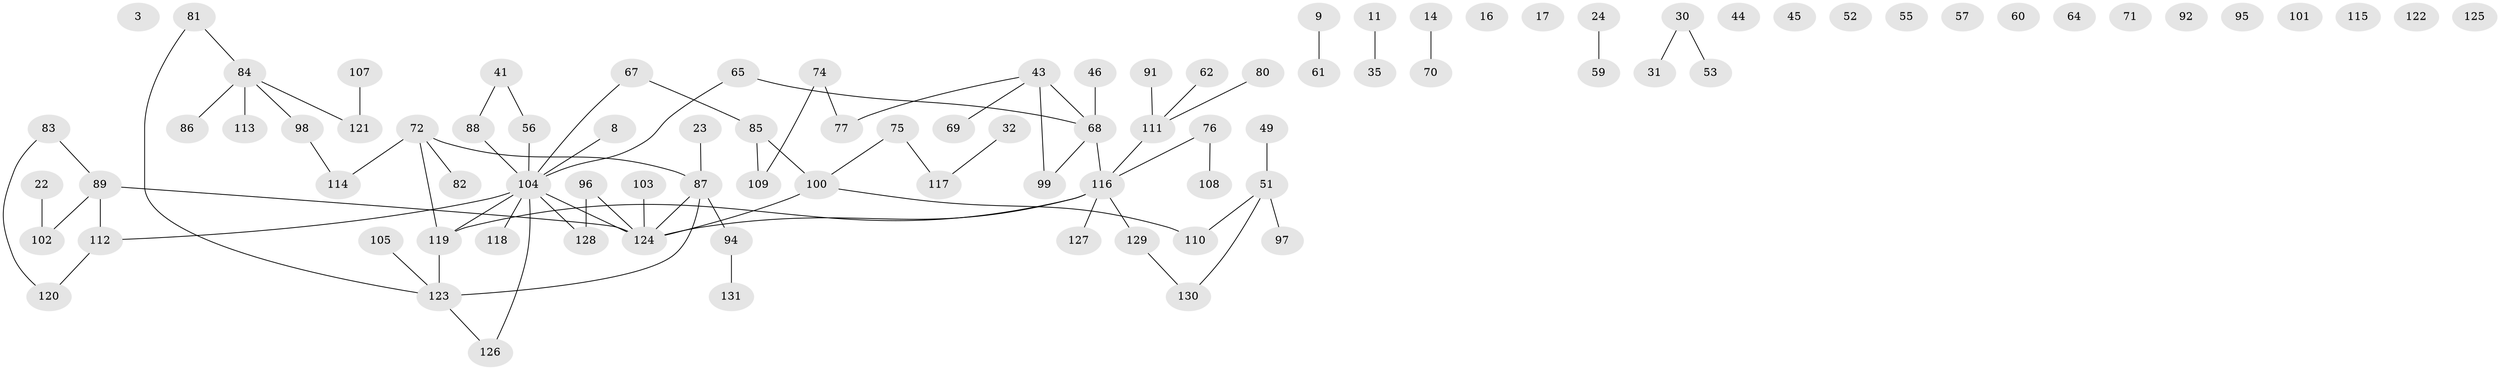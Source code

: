 // original degree distribution, {2: 0.2748091603053435, 0: 0.1297709923664122, 4: 0.12213740458015267, 1: 0.2900763358778626, 3: 0.15267175572519084, 7: 0.007633587786259542, 5: 0.022900763358778626}
// Generated by graph-tools (version 1.1) at 2025/43/03/04/25 21:43:26]
// undirected, 91 vertices, 82 edges
graph export_dot {
graph [start="1"]
  node [color=gray90,style=filled];
  3;
  8;
  9;
  11;
  14;
  16;
  17;
  22;
  23;
  24;
  30;
  31;
  32;
  35;
  41;
  43 [super="+28+33"];
  44;
  45;
  46;
  49;
  51;
  52;
  53;
  55;
  56;
  57;
  59;
  60;
  61;
  62;
  64;
  65;
  67;
  68 [super="+18"];
  69;
  70 [super="+1"];
  71;
  72 [super="+54"];
  74;
  75 [super="+5"];
  76;
  77;
  80;
  81;
  82;
  83;
  84 [super="+26+27"];
  85 [super="+34"];
  86;
  87 [super="+66+63"];
  88 [super="+19"];
  89;
  91;
  92;
  94;
  95;
  96;
  97;
  98;
  99 [super="+2"];
  100 [super="+12"];
  101;
  102;
  103;
  104 [super="+58+90"];
  105;
  107;
  108;
  109;
  110;
  111;
  112 [super="+40+42"];
  113;
  114;
  115;
  116 [super="+29+15+73"];
  117;
  118;
  119 [super="+36+79"];
  120 [super="+10"];
  121;
  122;
  123 [super="+7"];
  124 [super="+78+106"];
  125;
  126 [super="+38"];
  127;
  128 [super="+37"];
  129;
  130;
  131;
  8 -- 104;
  9 -- 61;
  11 -- 35;
  14 -- 70;
  22 -- 102;
  23 -- 87;
  24 -- 59;
  30 -- 31;
  30 -- 53;
  32 -- 117;
  41 -- 56;
  41 -- 88;
  43 -- 77;
  43 -- 99;
  43 -- 68 [weight=2];
  43 -- 69;
  46 -- 68;
  49 -- 51;
  51 -- 97;
  51 -- 110;
  51 -- 130;
  56 -- 104;
  62 -- 111;
  65 -- 68;
  65 -- 104;
  67 -- 104;
  67 -- 85;
  68 -- 116;
  68 -- 99;
  72 -- 82;
  72 -- 114;
  72 -- 119;
  72 -- 87;
  74 -- 77;
  74 -- 109;
  75 -- 100;
  75 -- 117;
  76 -- 108;
  76 -- 116;
  80 -- 111;
  81 -- 84;
  81 -- 123;
  83 -- 89;
  83 -- 120;
  84 -- 98;
  84 -- 113;
  84 -- 86;
  84 -- 121;
  85 -- 100 [weight=2];
  85 -- 109;
  87 -- 94;
  87 -- 123;
  87 -- 124;
  88 -- 104;
  89 -- 102;
  89 -- 112 [weight=2];
  89 -- 124;
  91 -- 111;
  94 -- 131;
  96 -- 128;
  96 -- 124;
  98 -- 114;
  100 -- 110;
  100 -- 124;
  103 -- 124;
  104 -- 128;
  104 -- 124 [weight=2];
  104 -- 126;
  104 -- 119 [weight=2];
  104 -- 112;
  104 -- 118;
  105 -- 123;
  107 -- 121;
  111 -- 116;
  112 -- 120;
  116 -- 127;
  116 -- 129;
  116 -- 119 [weight=2];
  116 -- 124;
  119 -- 123;
  123 -- 126;
  129 -- 130;
}
